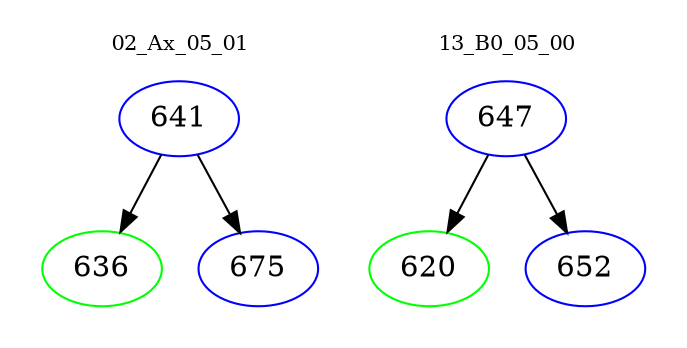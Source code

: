digraph{
subgraph cluster_0 {
color = white
label = "02_Ax_05_01";
fontsize=10;
T0_641 [label="641", color="blue"]
T0_641 -> T0_636 [color="black"]
T0_636 [label="636", color="green"]
T0_641 -> T0_675 [color="black"]
T0_675 [label="675", color="blue"]
}
subgraph cluster_1 {
color = white
label = "13_B0_05_00";
fontsize=10;
T1_647 [label="647", color="blue"]
T1_647 -> T1_620 [color="black"]
T1_620 [label="620", color="green"]
T1_647 -> T1_652 [color="black"]
T1_652 [label="652", color="blue"]
}
}
